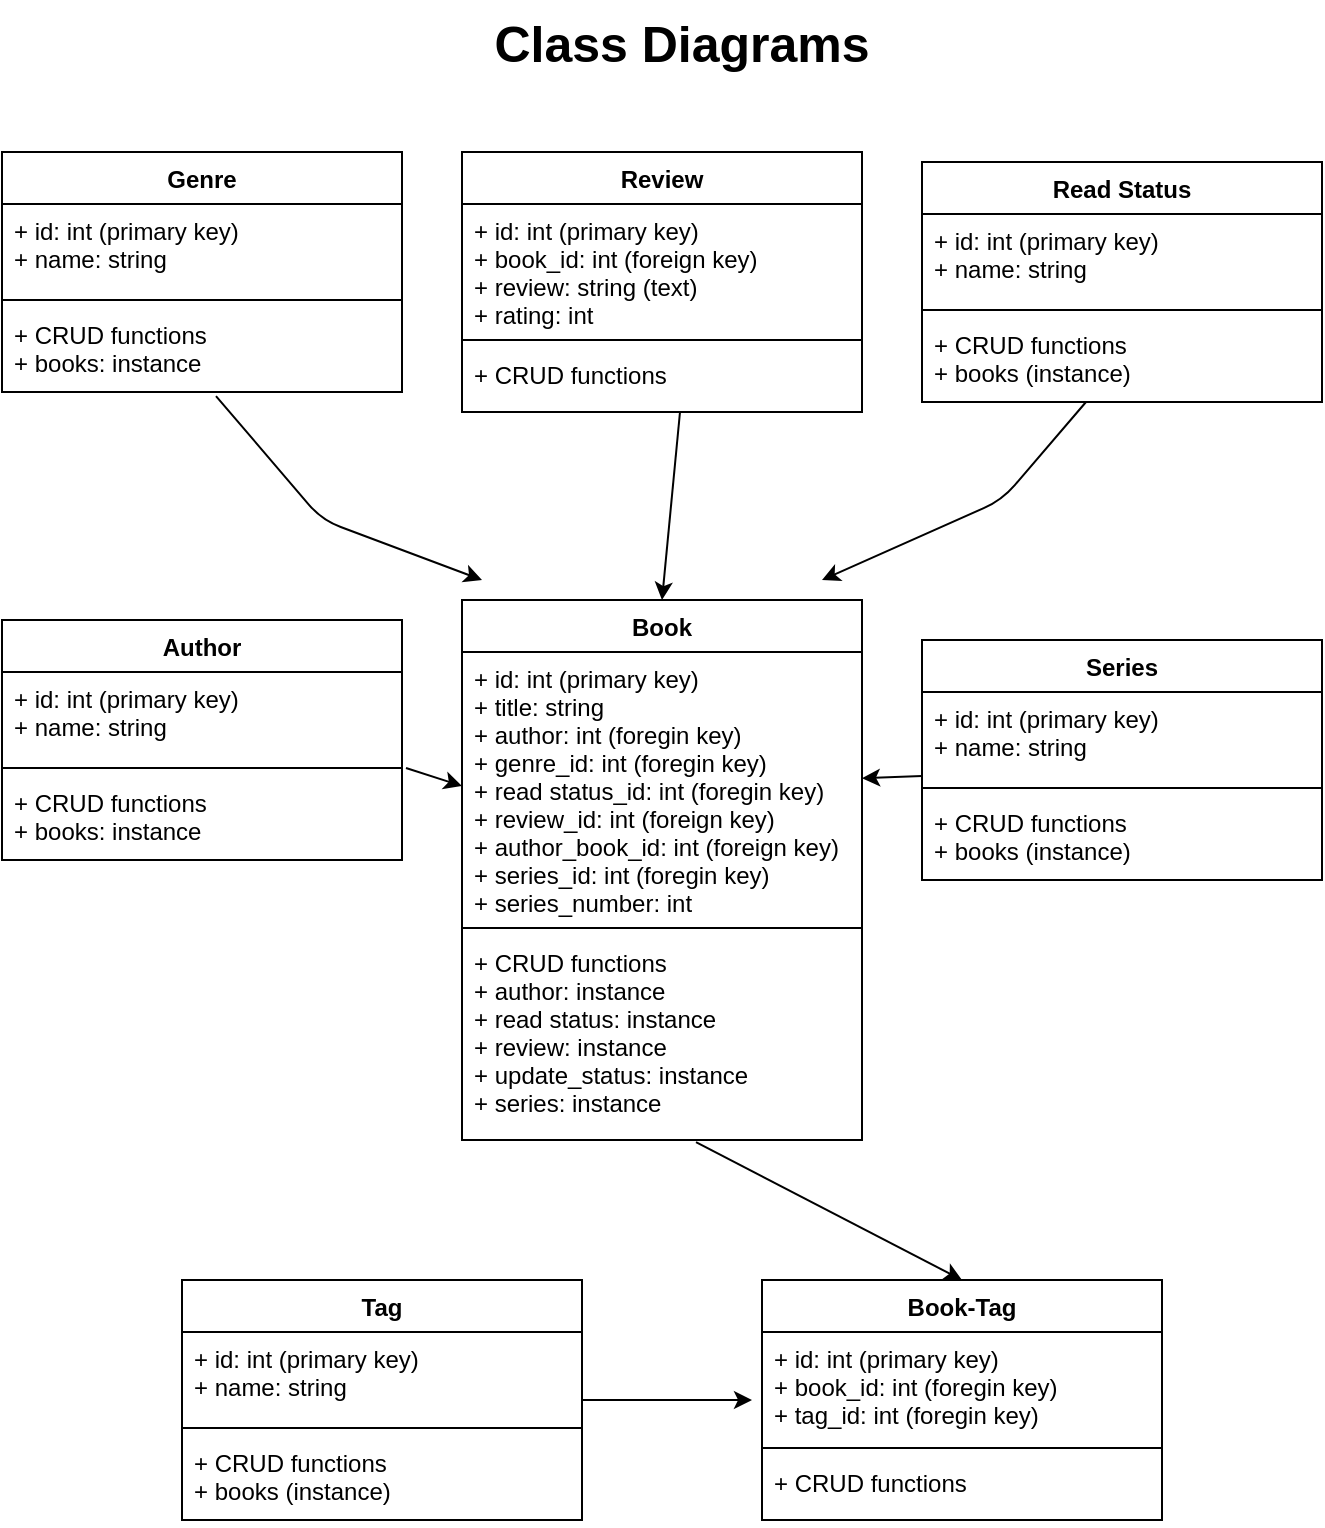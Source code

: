 <mxfile version="13.1.1" type="github" pages="2">
  <diagram id="C1gPSxNjRX8TwCL8wa5-" name="Page-1">
    <mxGraphModel dx="1113" dy="733" grid="1" gridSize="10" guides="1" tooltips="1" connect="1" arrows="1" fold="1" page="1" pageScale="1" pageWidth="850" pageHeight="1100" math="0" shadow="0">
      <root>
        <mxCell id="0" />
        <mxCell id="1" parent="0" />
        <mxCell id="-E4F1-Qg-gtL-6UCbbfH-14" value="Genre" style="swimlane;fontStyle=1;align=center;verticalAlign=top;childLayout=stackLayout;horizontal=1;startSize=26;horizontalStack=0;resizeParent=1;resizeParentMax=0;resizeLast=0;collapsible=1;marginBottom=0;" vertex="1" parent="1">
          <mxGeometry x="80" y="146" width="200" height="120" as="geometry" />
        </mxCell>
        <mxCell id="-E4F1-Qg-gtL-6UCbbfH-15" value="+ id: int (primary key)&#xa;+ name: string" style="text;strokeColor=none;fillColor=none;align=left;verticalAlign=top;spacingLeft=4;spacingRight=4;overflow=hidden;rotatable=0;points=[[0,0.5],[1,0.5]];portConstraint=eastwest;" vertex="1" parent="-E4F1-Qg-gtL-6UCbbfH-14">
          <mxGeometry y="26" width="200" height="44" as="geometry" />
        </mxCell>
        <mxCell id="-E4F1-Qg-gtL-6UCbbfH-16" value="" style="line;strokeWidth=1;fillColor=none;align=left;verticalAlign=middle;spacingTop=-1;spacingLeft=3;spacingRight=3;rotatable=0;labelPosition=right;points=[];portConstraint=eastwest;" vertex="1" parent="-E4F1-Qg-gtL-6UCbbfH-14">
          <mxGeometry y="70" width="200" height="8" as="geometry" />
        </mxCell>
        <mxCell id="-E4F1-Qg-gtL-6UCbbfH-17" value="+ CRUD functions&#xa;+ books: instance" style="text;strokeColor=none;fillColor=none;align=left;verticalAlign=top;spacingLeft=4;spacingRight=4;overflow=hidden;rotatable=0;points=[[0,0.5],[1,0.5]];portConstraint=eastwest;" vertex="1" parent="-E4F1-Qg-gtL-6UCbbfH-14">
          <mxGeometry y="78" width="200" height="42" as="geometry" />
        </mxCell>
        <mxCell id="-E4F1-Qg-gtL-6UCbbfH-46" value="Class Diagrams" style="text;align=center;fontStyle=1;verticalAlign=top;spacingLeft=3;spacingRight=3;strokeColor=none;rotatable=0;points=[[0,0.5],[1,0.5]];portConstraint=eastwest;fillColor=none;fontSize=25;" vertex="1" parent="1">
          <mxGeometry x="380" y="70" width="80" height="26" as="geometry" />
        </mxCell>
        <mxCell id="knAtv_P_lgSUC4raWtdb-8" value="" style="endArrow=classic;html=1;fontSize=16;entryX=0.5;entryY=0;entryDx=0;entryDy=0;" edge="1" parent="1" target="-E4F1-Qg-gtL-6UCbbfH-10">
          <mxGeometry width="50" height="50" relative="1" as="geometry">
            <mxPoint x="419" y="276" as="sourcePoint" />
            <mxPoint x="440" y="440" as="targetPoint" />
          </mxGeometry>
        </mxCell>
        <mxCell id="knAtv_P_lgSUC4raWtdb-9" value="" style="endArrow=classic;html=1;fontSize=16;exitX=0.535;exitY=1.048;exitDx=0;exitDy=0;exitPerimeter=0;" edge="1" parent="1" source="-E4F1-Qg-gtL-6UCbbfH-17">
          <mxGeometry width="50" height="50" relative="1" as="geometry">
            <mxPoint x="470.96" y="286" as="sourcePoint" />
            <mxPoint x="320" y="360" as="targetPoint" />
            <Array as="points">
              <mxPoint x="240" y="330" />
            </Array>
          </mxGeometry>
        </mxCell>
        <mxCell id="knAtv_P_lgSUC4raWtdb-10" value="" style="endArrow=classic;html=1;fontSize=16;" edge="1" parent="1" source="-E4F1-Qg-gtL-6UCbbfH-21">
          <mxGeometry width="50" height="50" relative="1" as="geometry">
            <mxPoint x="470.96" y="286" as="sourcePoint" />
            <mxPoint x="490" y="360" as="targetPoint" />
            <Array as="points">
              <mxPoint x="580" y="320" />
            </Array>
          </mxGeometry>
        </mxCell>
        <mxCell id="knAtv_P_lgSUC4raWtdb-11" value="" style="endArrow=classic;html=1;fontSize=16;exitX=0;exitY=0.955;exitDx=0;exitDy=0;exitPerimeter=0;" edge="1" parent="1" source="-E4F1-Qg-gtL-6UCbbfH-31" target="-E4F1-Qg-gtL-6UCbbfH-11">
          <mxGeometry width="50" height="50" relative="1" as="geometry">
            <mxPoint x="504.996" y="620" as="sourcePoint" />
            <mxPoint x="673" y="620" as="targetPoint" />
          </mxGeometry>
        </mxCell>
        <mxCell id="-E4F1-Qg-gtL-6UCbbfH-10" value="Book" style="swimlane;fontStyle=1;align=center;verticalAlign=top;childLayout=stackLayout;horizontal=1;startSize=26;horizontalStack=0;resizeParent=1;resizeParentMax=0;resizeLast=0;collapsible=1;marginBottom=0;" vertex="1" parent="1">
          <mxGeometry x="310" y="370" width="200" height="270" as="geometry" />
        </mxCell>
        <mxCell id="-E4F1-Qg-gtL-6UCbbfH-11" value="+ id: int (primary key)&#xa;+ title: string&#xa;+ author: int (foregin key)&#xa;+ genre_id: int (foregin key)&#xa;+ read status_id: int (foregin key)&#xa;+ review_id: int (foreign key)&#xa;+ author_book_id: int (foreign key)&#xa;+ series_id: int (foregin key)&#xa;+ series_number: int" style="text;strokeColor=none;fillColor=none;align=left;verticalAlign=top;spacingLeft=4;spacingRight=4;overflow=hidden;rotatable=0;points=[[0,0.5],[1,0.5]];portConstraint=eastwest;" vertex="1" parent="-E4F1-Qg-gtL-6UCbbfH-10">
          <mxGeometry y="26" width="200" height="134" as="geometry" />
        </mxCell>
        <mxCell id="-E4F1-Qg-gtL-6UCbbfH-12" value="" style="line;strokeWidth=1;fillColor=none;align=left;verticalAlign=middle;spacingTop=-1;spacingLeft=3;spacingRight=3;rotatable=0;labelPosition=right;points=[];portConstraint=eastwest;" vertex="1" parent="-E4F1-Qg-gtL-6UCbbfH-10">
          <mxGeometry y="160" width="200" height="8" as="geometry" />
        </mxCell>
        <mxCell id="-E4F1-Qg-gtL-6UCbbfH-13" value="+ CRUD functions&#xa;+ author: instance&#xa;+ read status: instance&#xa;+ review: instance&#xa;+ update_status: instance&#xa;+ series: instance" style="text;strokeColor=none;fillColor=none;align=left;verticalAlign=top;spacingLeft=4;spacingRight=4;overflow=hidden;rotatable=0;points=[[0,0.5],[1,0.5]];portConstraint=eastwest;" vertex="1" parent="-E4F1-Qg-gtL-6UCbbfH-10">
          <mxGeometry y="168" width="200" height="102" as="geometry" />
        </mxCell>
        <mxCell id="-E4F1-Qg-gtL-6UCbbfH-26" value="Author" style="swimlane;fontStyle=1;align=center;verticalAlign=top;childLayout=stackLayout;horizontal=1;startSize=26;horizontalStack=0;resizeParent=1;resizeParentMax=0;resizeLast=0;collapsible=1;marginBottom=0;" vertex="1" parent="1">
          <mxGeometry x="80" y="380" width="200" height="120" as="geometry" />
        </mxCell>
        <mxCell id="-E4F1-Qg-gtL-6UCbbfH-27" value="+ id: int (primary key)&#xa;+ name: string" style="text;strokeColor=none;fillColor=none;align=left;verticalAlign=top;spacingLeft=4;spacingRight=4;overflow=hidden;rotatable=0;points=[[0,0.5],[1,0.5]];portConstraint=eastwest;" vertex="1" parent="-E4F1-Qg-gtL-6UCbbfH-26">
          <mxGeometry y="26" width="200" height="44" as="geometry" />
        </mxCell>
        <mxCell id="-E4F1-Qg-gtL-6UCbbfH-28" value="" style="line;strokeWidth=1;fillColor=none;align=left;verticalAlign=middle;spacingTop=-1;spacingLeft=3;spacingRight=3;rotatable=0;labelPosition=right;points=[];portConstraint=eastwest;" vertex="1" parent="-E4F1-Qg-gtL-6UCbbfH-26">
          <mxGeometry y="70" width="200" height="8" as="geometry" />
        </mxCell>
        <mxCell id="-E4F1-Qg-gtL-6UCbbfH-29" value="+ CRUD functions&#xa;+ books: instance" style="text;strokeColor=none;fillColor=none;align=left;verticalAlign=top;spacingLeft=4;spacingRight=4;overflow=hidden;rotatable=0;points=[[0,0.5],[1,0.5]];portConstraint=eastwest;" vertex="1" parent="-E4F1-Qg-gtL-6UCbbfH-26">
          <mxGeometry y="78" width="200" height="42" as="geometry" />
        </mxCell>
        <mxCell id="-E4F1-Qg-gtL-6UCbbfH-22" value="Review" style="swimlane;fontStyle=1;align=center;verticalAlign=top;childLayout=stackLayout;horizontal=1;startSize=26;horizontalStack=0;resizeParent=1;resizeParentMax=0;resizeLast=0;collapsible=1;marginBottom=0;" vertex="1" parent="1">
          <mxGeometry x="310" y="146" width="200" height="130" as="geometry" />
        </mxCell>
        <mxCell id="-E4F1-Qg-gtL-6UCbbfH-23" value="+ id: int (primary key)&#xa;+ book_id: int (foreign key)&#xa;+ review: string (text)&#xa;+ rating: int" style="text;strokeColor=none;fillColor=none;align=left;verticalAlign=top;spacingLeft=4;spacingRight=4;overflow=hidden;rotatable=0;points=[[0,0.5],[1,0.5]];portConstraint=eastwest;" vertex="1" parent="-E4F1-Qg-gtL-6UCbbfH-22">
          <mxGeometry y="26" width="200" height="64" as="geometry" />
        </mxCell>
        <mxCell id="-E4F1-Qg-gtL-6UCbbfH-24" value="" style="line;strokeWidth=1;fillColor=none;align=left;verticalAlign=middle;spacingTop=-1;spacingLeft=3;spacingRight=3;rotatable=0;labelPosition=right;points=[];portConstraint=eastwest;" vertex="1" parent="-E4F1-Qg-gtL-6UCbbfH-22">
          <mxGeometry y="90" width="200" height="8" as="geometry" />
        </mxCell>
        <mxCell id="-E4F1-Qg-gtL-6UCbbfH-25" value="+ CRUD functions" style="text;strokeColor=none;fillColor=none;align=left;verticalAlign=top;spacingLeft=4;spacingRight=4;overflow=hidden;rotatable=0;points=[[0,0.5],[1,0.5]];portConstraint=eastwest;" vertex="1" parent="-E4F1-Qg-gtL-6UCbbfH-22">
          <mxGeometry y="98" width="200" height="32" as="geometry" />
        </mxCell>
        <mxCell id="-E4F1-Qg-gtL-6UCbbfH-18" value="Read Status" style="swimlane;fontStyle=1;align=center;verticalAlign=top;childLayout=stackLayout;horizontal=1;startSize=26;horizontalStack=0;resizeParent=1;resizeParentMax=0;resizeLast=0;collapsible=1;marginBottom=0;" vertex="1" parent="1">
          <mxGeometry x="540" y="151" width="200" height="120" as="geometry" />
        </mxCell>
        <mxCell id="-E4F1-Qg-gtL-6UCbbfH-19" value="+ id: int (primary key)&#xa;+ name: string" style="text;strokeColor=none;fillColor=none;align=left;verticalAlign=top;spacingLeft=4;spacingRight=4;overflow=hidden;rotatable=0;points=[[0,0.5],[1,0.5]];portConstraint=eastwest;" vertex="1" parent="-E4F1-Qg-gtL-6UCbbfH-18">
          <mxGeometry y="26" width="200" height="44" as="geometry" />
        </mxCell>
        <mxCell id="-E4F1-Qg-gtL-6UCbbfH-20" value="" style="line;strokeWidth=1;fillColor=none;align=left;verticalAlign=middle;spacingTop=-1;spacingLeft=3;spacingRight=3;rotatable=0;labelPosition=right;points=[];portConstraint=eastwest;" vertex="1" parent="-E4F1-Qg-gtL-6UCbbfH-18">
          <mxGeometry y="70" width="200" height="8" as="geometry" />
        </mxCell>
        <mxCell id="-E4F1-Qg-gtL-6UCbbfH-21" value="+ CRUD functions&#xa;+ books (instance)" style="text;strokeColor=none;fillColor=none;align=left;verticalAlign=top;spacingLeft=4;spacingRight=4;overflow=hidden;rotatable=0;points=[[0,0.5],[1,0.5]];portConstraint=eastwest;" vertex="1" parent="-E4F1-Qg-gtL-6UCbbfH-18">
          <mxGeometry y="78" width="200" height="42" as="geometry" />
        </mxCell>
        <mxCell id="-E4F1-Qg-gtL-6UCbbfH-30" value="Series" style="swimlane;fontStyle=1;align=center;verticalAlign=top;childLayout=stackLayout;horizontal=1;startSize=26;horizontalStack=0;resizeParent=1;resizeParentMax=0;resizeLast=0;collapsible=1;marginBottom=0;" vertex="1" parent="1">
          <mxGeometry x="540" y="390" width="200" height="120" as="geometry" />
        </mxCell>
        <mxCell id="-E4F1-Qg-gtL-6UCbbfH-31" value="+ id: int (primary key)&#xa;+ name: string" style="text;strokeColor=none;fillColor=none;align=left;verticalAlign=top;spacingLeft=4;spacingRight=4;overflow=hidden;rotatable=0;points=[[0,0.5],[1,0.5]];portConstraint=eastwest;" vertex="1" parent="-E4F1-Qg-gtL-6UCbbfH-30">
          <mxGeometry y="26" width="200" height="44" as="geometry" />
        </mxCell>
        <mxCell id="-E4F1-Qg-gtL-6UCbbfH-32" value="" style="line;strokeWidth=1;fillColor=none;align=left;verticalAlign=middle;spacingTop=-1;spacingLeft=3;spacingRight=3;rotatable=0;labelPosition=right;points=[];portConstraint=eastwest;" vertex="1" parent="-E4F1-Qg-gtL-6UCbbfH-30">
          <mxGeometry y="70" width="200" height="8" as="geometry" />
        </mxCell>
        <mxCell id="-E4F1-Qg-gtL-6UCbbfH-33" value="+ CRUD functions&#xa;+ books (instance)" style="text;strokeColor=none;fillColor=none;align=left;verticalAlign=top;spacingLeft=4;spacingRight=4;overflow=hidden;rotatable=0;points=[[0,0.5],[1,0.5]];portConstraint=eastwest;" vertex="1" parent="-E4F1-Qg-gtL-6UCbbfH-30">
          <mxGeometry y="78" width="200" height="42" as="geometry" />
        </mxCell>
        <mxCell id="Oygq5jBQLtAdmPZuaB3G-3" value="" style="endArrow=classic;html=1;fontSize=16;exitX=1.01;exitY=1.091;exitDx=0;exitDy=0;exitPerimeter=0;entryX=0;entryY=0.5;entryDx=0;entryDy=0;" edge="1" parent="1" source="-E4F1-Qg-gtL-6UCbbfH-27" target="-E4F1-Qg-gtL-6UCbbfH-11">
          <mxGeometry width="50" height="50" relative="1" as="geometry">
            <mxPoint x="550" y="468.02" as="sourcePoint" />
            <mxPoint x="520" y="469.169" as="targetPoint" />
          </mxGeometry>
        </mxCell>
        <mxCell id="Oygq5jBQLtAdmPZuaB3G-9" value="Book-Tag" style="swimlane;fontStyle=1;align=center;verticalAlign=top;childLayout=stackLayout;horizontal=1;startSize=26;horizontalStack=0;resizeParent=1;resizeParentMax=0;resizeLast=0;collapsible=1;marginBottom=0;" vertex="1" parent="1">
          <mxGeometry x="460" y="710" width="200" height="120" as="geometry" />
        </mxCell>
        <mxCell id="Oygq5jBQLtAdmPZuaB3G-10" value="+ id: int (primary key)&#xa;+ book_id: int (foregin key)&#xa;+ tag_id: int (foregin key)" style="text;strokeColor=none;fillColor=none;align=left;verticalAlign=top;spacingLeft=4;spacingRight=4;overflow=hidden;rotatable=0;points=[[0,0.5],[1,0.5]];portConstraint=eastwest;" vertex="1" parent="Oygq5jBQLtAdmPZuaB3G-9">
          <mxGeometry y="26" width="200" height="54" as="geometry" />
        </mxCell>
        <mxCell id="Oygq5jBQLtAdmPZuaB3G-11" value="" style="line;strokeWidth=1;fillColor=none;align=left;verticalAlign=middle;spacingTop=-1;spacingLeft=3;spacingRight=3;rotatable=0;labelPosition=right;points=[];portConstraint=eastwest;" vertex="1" parent="Oygq5jBQLtAdmPZuaB3G-9">
          <mxGeometry y="80" width="200" height="8" as="geometry" />
        </mxCell>
        <mxCell id="Oygq5jBQLtAdmPZuaB3G-12" value="+ CRUD functions" style="text;strokeColor=none;fillColor=none;align=left;verticalAlign=top;spacingLeft=4;spacingRight=4;overflow=hidden;rotatable=0;points=[[0,0.5],[1,0.5]];portConstraint=eastwest;" vertex="1" parent="Oygq5jBQLtAdmPZuaB3G-9">
          <mxGeometry y="88" width="200" height="32" as="geometry" />
        </mxCell>
        <mxCell id="Oygq5jBQLtAdmPZuaB3G-5" value="Tag" style="swimlane;fontStyle=1;align=center;verticalAlign=top;childLayout=stackLayout;horizontal=1;startSize=26;horizontalStack=0;resizeParent=1;resizeParentMax=0;resizeLast=0;collapsible=1;marginBottom=0;" vertex="1" parent="1">
          <mxGeometry x="170" y="710" width="200" height="120" as="geometry" />
        </mxCell>
        <mxCell id="Oygq5jBQLtAdmPZuaB3G-6" value="+ id: int (primary key)&#xa;+ name: string" style="text;strokeColor=none;fillColor=none;align=left;verticalAlign=top;spacingLeft=4;spacingRight=4;overflow=hidden;rotatable=0;points=[[0,0.5],[1,0.5]];portConstraint=eastwest;" vertex="1" parent="Oygq5jBQLtAdmPZuaB3G-5">
          <mxGeometry y="26" width="200" height="44" as="geometry" />
        </mxCell>
        <mxCell id="Oygq5jBQLtAdmPZuaB3G-7" value="" style="line;strokeWidth=1;fillColor=none;align=left;verticalAlign=middle;spacingTop=-1;spacingLeft=3;spacingRight=3;rotatable=0;labelPosition=right;points=[];portConstraint=eastwest;" vertex="1" parent="Oygq5jBQLtAdmPZuaB3G-5">
          <mxGeometry y="70" width="200" height="8" as="geometry" />
        </mxCell>
        <mxCell id="Oygq5jBQLtAdmPZuaB3G-8" value="+ CRUD functions&#xa;+ books (instance)" style="text;strokeColor=none;fillColor=none;align=left;verticalAlign=top;spacingLeft=4;spacingRight=4;overflow=hidden;rotatable=0;points=[[0,0.5],[1,0.5]];portConstraint=eastwest;" vertex="1" parent="Oygq5jBQLtAdmPZuaB3G-5">
          <mxGeometry y="78" width="200" height="42" as="geometry" />
        </mxCell>
        <mxCell id="Oygq5jBQLtAdmPZuaB3G-15" value="" style="endArrow=classic;html=1;fontSize=16;entryX=-0.025;entryY=0.63;entryDx=0;entryDy=0;entryPerimeter=0;" edge="1" parent="1" target="Oygq5jBQLtAdmPZuaB3G-10">
          <mxGeometry width="50" height="50" relative="1" as="geometry">
            <mxPoint x="370" y="770" as="sourcePoint" />
            <mxPoint x="420" y="720" as="targetPoint" />
          </mxGeometry>
        </mxCell>
        <mxCell id="Oygq5jBQLtAdmPZuaB3G-16" value="" style="endArrow=classic;html=1;fontSize=16;entryX=0.5;entryY=0;entryDx=0;entryDy=0;exitX=0.585;exitY=1.01;exitDx=0;exitDy=0;exitPerimeter=0;" edge="1" parent="1" source="-E4F1-Qg-gtL-6UCbbfH-13" target="Oygq5jBQLtAdmPZuaB3G-9">
          <mxGeometry width="50" height="50" relative="1" as="geometry">
            <mxPoint x="380" y="780" as="sourcePoint" />
            <mxPoint x="465" y="780.02" as="targetPoint" />
          </mxGeometry>
        </mxCell>
      </root>
    </mxGraphModel>
  </diagram>
  <diagram id="Rm5c_qq7Kwh50CmvK04I" name="Page-2">
    <mxGraphModel dx="1113" dy="733" grid="1" gridSize="10" guides="1" tooltips="1" connect="1" arrows="1" fold="1" page="1" pageScale="1" pageWidth="850" pageHeight="1100" math="0" shadow="0">
      <root>
        <mxCell id="5vQVw6e9fJvFZ6SZHTXO-0" />
        <mxCell id="5vQVw6e9fJvFZ6SZHTXO-1" parent="5vQVw6e9fJvFZ6SZHTXO-0" />
        <mxCell id="SH11-9u39fR8o74BDJ0j-0" value="Use Case Diagram" style="text;align=center;fontStyle=1;verticalAlign=top;spacingLeft=3;spacingRight=3;strokeColor=none;rotatable=0;points=[[0,0.5],[1,0.5]];portConstraint=eastwest;fillColor=none;fontSize=25;" vertex="1" parent="5vQVw6e9fJvFZ6SZHTXO-1">
          <mxGeometry x="385" y="70" width="80" height="26" as="geometry" />
        </mxCell>
        <mxCell id="umE3kB2d1-_Bfy2kwvn5-0" value="Book Collection&lt;br&gt;Owner" style="shape=umlActor;verticalLabelPosition=bottom;labelBackgroundColor=#ffffff;verticalAlign=top;html=1;fillColor=none;fontSize=25;" vertex="1" parent="5vQVw6e9fJvFZ6SZHTXO-1">
          <mxGeometry x="100" y="270" width="30" height="60" as="geometry" />
        </mxCell>
        <mxCell id="umE3kB2d1-_Bfy2kwvn5-3" value="" style="shape=cube;whiteSpace=wrap;html=1;boundedLbl=1;backgroundOutline=1;darkOpacity=0.05;darkOpacity2=0.1;fillColor=none;fontSize=25;" vertex="1" parent="5vQVw6e9fJvFZ6SZHTXO-1">
          <mxGeometry x="670" y="270" width="120" height="80" as="geometry" />
        </mxCell>
        <mxCell id="umE3kB2d1-_Bfy2kwvn5-4" value="Library" style="text;html=1;strokeColor=none;fillColor=none;align=center;verticalAlign=middle;whiteSpace=wrap;rounded=0;fontSize=25;" vertex="1" parent="5vQVw6e9fJvFZ6SZHTXO-1">
          <mxGeometry x="710" y="370" width="40" height="20" as="geometry" />
        </mxCell>
        <mxCell id="umE3kB2d1-_Bfy2kwvn5-12" value="Add/delete books to and from the database" style="text;html=1;strokeColor=none;fillColor=none;align=center;verticalAlign=middle;whiteSpace=wrap;rounded=0;fontSize=16;" vertex="1" parent="5vQVw6e9fJvFZ6SZHTXO-1">
          <mxGeometry x="260" y="130" width="330" height="20" as="geometry" />
        </mxCell>
        <mxCell id="umE3kB2d1-_Bfy2kwvn5-13" value="" style="endArrow=classic;html=1;fontSize=25;" edge="1" parent="5vQVw6e9fJvFZ6SZHTXO-1" source="umE3kB2d1-_Bfy2kwvn5-0">
          <mxGeometry width="50" height="50" relative="1" as="geometry">
            <mxPoint x="430" y="430" as="sourcePoint" />
            <mxPoint x="660" y="303" as="targetPoint" />
          </mxGeometry>
        </mxCell>
        <mxCell id="umE3kB2d1-_Bfy2kwvn5-14" value="Update the read status of books in the database" style="text;html=1;strokeColor=none;fillColor=none;align=center;verticalAlign=middle;whiteSpace=wrap;rounded=0;fontSize=16;" vertex="1" parent="5vQVw6e9fJvFZ6SZHTXO-1">
          <mxGeometry x="190" y="150" width="470" height="20" as="geometry" />
        </mxCell>
        <mxCell id="umE3kB2d1-_Bfy2kwvn5-15" value="Add a review for a book in the database" style="text;html=1;strokeColor=none;fillColor=none;align=center;verticalAlign=middle;whiteSpace=wrap;rounded=0;fontSize=16;" vertex="1" parent="5vQVw6e9fJvFZ6SZHTXO-1">
          <mxGeometry x="190" y="170" width="470" height="20" as="geometry" />
        </mxCell>
        <mxCell id="umE3kB2d1-_Bfy2kwvn5-16" value="Add/delete authors to and from the database" style="text;html=1;strokeColor=none;fillColor=none;align=center;verticalAlign=middle;whiteSpace=wrap;rounded=0;fontSize=16;" vertex="1" parent="5vQVw6e9fJvFZ6SZHTXO-1">
          <mxGeometry x="190" y="190" width="470" height="20" as="geometry" />
        </mxCell>
        <mxCell id="umE3kB2d1-_Bfy2kwvn5-17" value="Obtain a random book that&#39;s been reviewed" style="text;html=1;strokeColor=none;fillColor=none;align=center;verticalAlign=middle;whiteSpace=wrap;rounded=0;fontSize=16;" vertex="1" parent="5vQVw6e9fJvFZ6SZHTXO-1">
          <mxGeometry x="190" y="210" width="470" height="20" as="geometry" />
        </mxCell>
        <mxCell id="umE3kB2d1-_Bfy2kwvn5-18" value="Obtain a random book that&#39;s unread" style="text;html=1;strokeColor=none;fillColor=none;align=center;verticalAlign=middle;whiteSpace=wrap;rounded=0;fontSize=16;" vertex="1" parent="5vQVw6e9fJvFZ6SZHTXO-1">
          <mxGeometry x="190" y="230" width="470" height="20" as="geometry" />
        </mxCell>
        <mxCell id="umE3kB2d1-_Bfy2kwvn5-19" value="Obtain lists of books by author, genre, series, read status etc.&amp;nbsp;" style="text;html=1;strokeColor=none;fillColor=none;align=center;verticalAlign=middle;whiteSpace=wrap;rounded=0;fontSize=16;" vertex="1" parent="5vQVw6e9fJvFZ6SZHTXO-1">
          <mxGeometry x="190" y="250" width="470" height="20" as="geometry" />
        </mxCell>
        <mxCell id="kigjXpYje2VF7JOzma5a-0" value="Tag books with various tags" style="text;html=1;strokeColor=none;fillColor=none;align=center;verticalAlign=middle;whiteSpace=wrap;rounded=0;fontSize=16;" vertex="1" parent="5vQVw6e9fJvFZ6SZHTXO-1">
          <mxGeometry x="190" y="270" width="470" height="20" as="geometry" />
        </mxCell>
      </root>
    </mxGraphModel>
  </diagram>
</mxfile>
